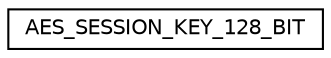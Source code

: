 digraph "Graphical Class Hierarchy"
{
  edge [fontname="Helvetica",fontsize="10",labelfontname="Helvetica",labelfontsize="10"];
  node [fontname="Helvetica",fontsize="10",shape=record];
  rankdir="LR";
  Node1 [label="AES_SESSION_KEY_128_BIT",height=0.2,width=0.4,color="black", fillcolor="white", style="filled",URL="$struct_a_e_s___s_e_s_s_i_o_n___k_e_y__128___b_i_t.html"];
}
